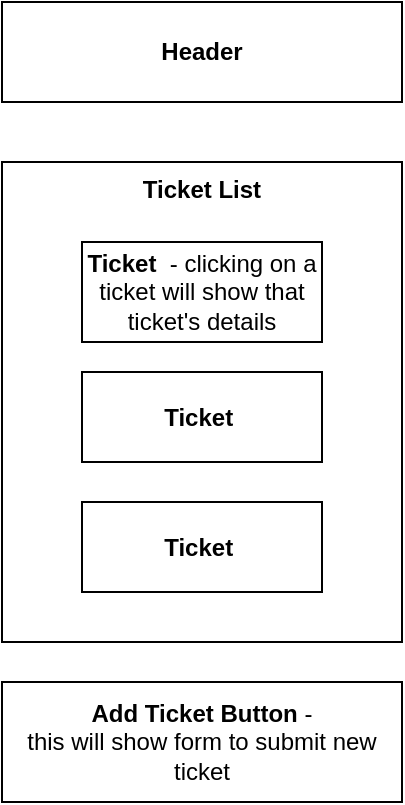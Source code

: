 <mxfile version="20.4.1" type="device"><diagram id="Q6bXzHvkDK9aTr6cwGSK" name="Page-1"><mxGraphModel dx="408" dy="561" grid="1" gridSize="10" guides="1" tooltips="1" connect="1" arrows="1" fold="1" page="1" pageScale="1" pageWidth="850" pageHeight="1100" math="0" shadow="0"><root><mxCell id="0"/><mxCell id="1" parent="0"/><mxCell id="Mlz6Gsw9xCniP48lA35F-1" value="&lt;b&gt;Header&lt;/b&gt;" style="rounded=0;whiteSpace=wrap;html=1;" vertex="1" parent="1"><mxGeometry x="120" y="40" width="200" height="50" as="geometry"/></mxCell><mxCell id="Mlz6Gsw9xCniP48lA35F-2" value="&lt;b&gt;Ticket List&lt;/b&gt;" style="rounded=0;whiteSpace=wrap;html=1;align=center;verticalAlign=top;" vertex="1" parent="1"><mxGeometry x="120" y="120" width="200" height="240" as="geometry"/></mxCell><mxCell id="Mlz6Gsw9xCniP48lA35F-3" value="&lt;b&gt;Ticket&amp;nbsp; &lt;/b&gt;- clicking on a ticket will show that ticket's details" style="rounded=0;whiteSpace=wrap;html=1;" vertex="1" parent="1"><mxGeometry x="160" y="160" width="120" height="50" as="geometry"/></mxCell><mxCell id="Mlz6Gsw9xCniP48lA35F-5" value="&lt;b&gt;Ticket&amp;nbsp;&lt;/b&gt;" style="rounded=0;whiteSpace=wrap;html=1;" vertex="1" parent="1"><mxGeometry x="160" y="225" width="120" height="45" as="geometry"/></mxCell><mxCell id="Mlz6Gsw9xCniP48lA35F-6" value="&lt;b&gt;Ticket&amp;nbsp;&lt;/b&gt;" style="rounded=0;whiteSpace=wrap;html=1;" vertex="1" parent="1"><mxGeometry x="160" y="290" width="120" height="45" as="geometry"/></mxCell><mxCell id="Mlz6Gsw9xCniP48lA35F-7" value="&lt;b&gt;Add Ticket Button &lt;/b&gt;-&lt;br&gt;this will show form to submit new ticket" style="rounded=0;whiteSpace=wrap;html=1;" vertex="1" parent="1"><mxGeometry x="120" y="380" width="200" height="60" as="geometry"/></mxCell></root></mxGraphModel></diagram></mxfile>